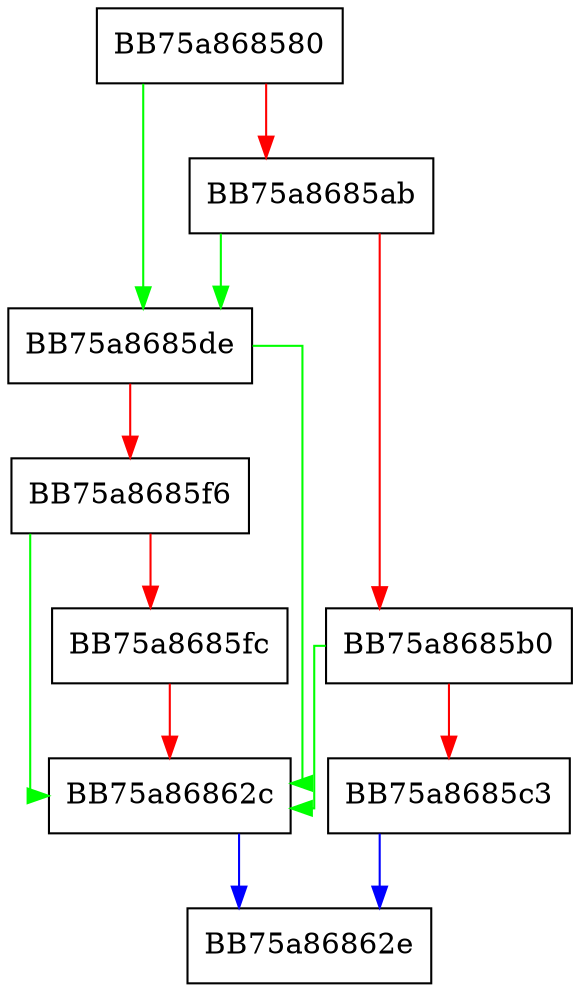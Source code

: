 digraph ReadVmCompare {
  node [shape="box"];
  graph [splines=ortho];
  BB75a868580 -> BB75a8685de [color="green"];
  BB75a868580 -> BB75a8685ab [color="red"];
  BB75a8685ab -> BB75a8685de [color="green"];
  BB75a8685ab -> BB75a8685b0 [color="red"];
  BB75a8685b0 -> BB75a86862c [color="green"];
  BB75a8685b0 -> BB75a8685c3 [color="red"];
  BB75a8685c3 -> BB75a86862e [color="blue"];
  BB75a8685de -> BB75a86862c [color="green"];
  BB75a8685de -> BB75a8685f6 [color="red"];
  BB75a8685f6 -> BB75a86862c [color="green"];
  BB75a8685f6 -> BB75a8685fc [color="red"];
  BB75a8685fc -> BB75a86862c [color="red"];
  BB75a86862c -> BB75a86862e [color="blue"];
}